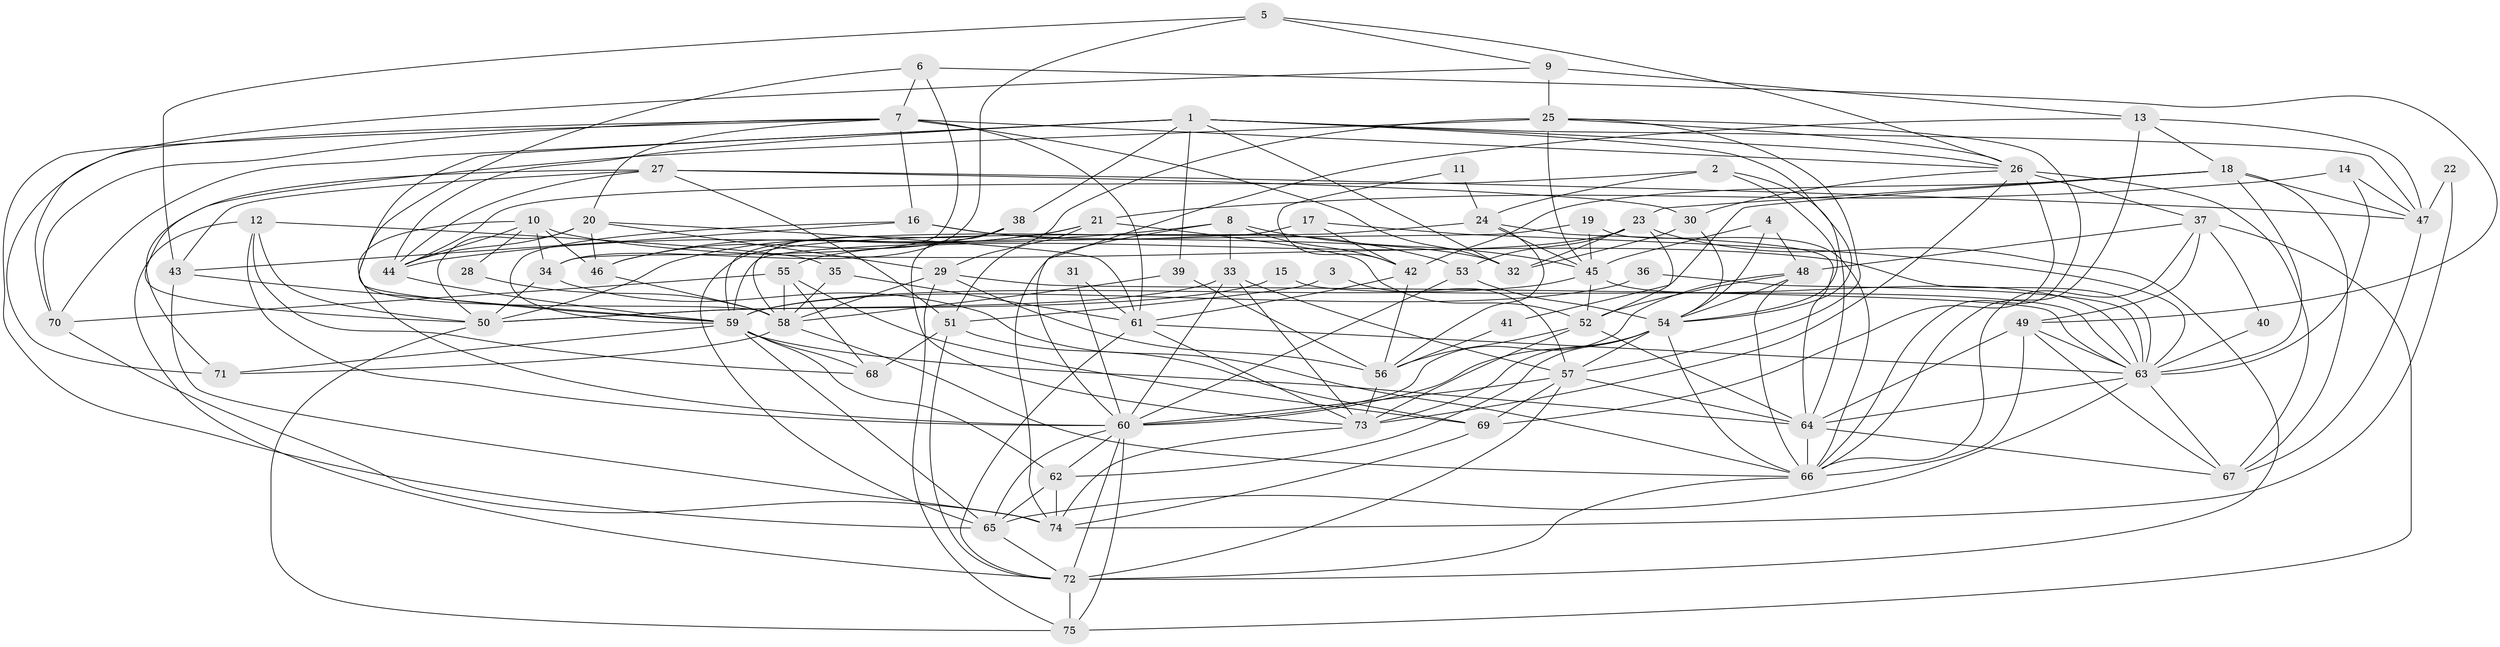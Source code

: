 // original degree distribution, {5: 0.1610738255033557, 3: 0.28187919463087246, 4: 0.2550335570469799, 2: 0.14093959731543623, 6: 0.10067114093959731, 7: 0.04697986577181208, 8: 0.006711409395973154, 9: 0.006711409395973154}
// Generated by graph-tools (version 1.1) at 2025/26/03/09/25 03:26:15]
// undirected, 75 vertices, 216 edges
graph export_dot {
graph [start="1"]
  node [color=gray90,style=filled];
  1;
  2;
  3;
  4;
  5;
  6;
  7;
  8;
  9;
  10;
  11;
  12;
  13;
  14;
  15;
  16;
  17;
  18;
  19;
  20;
  21;
  22;
  23;
  24;
  25;
  26;
  27;
  28;
  29;
  30;
  31;
  32;
  33;
  34;
  35;
  36;
  37;
  38;
  39;
  40;
  41;
  42;
  43;
  44;
  45;
  46;
  47;
  48;
  49;
  50;
  51;
  52;
  53;
  54;
  55;
  56;
  57;
  58;
  59;
  60;
  61;
  62;
  63;
  64;
  65;
  66;
  67;
  68;
  69;
  70;
  71;
  72;
  73;
  74;
  75;
  1 -- 26 [weight=1.0];
  1 -- 32 [weight=1.0];
  1 -- 38 [weight=1.0];
  1 -- 39 [weight=1.0];
  1 -- 44 [weight=1.0];
  1 -- 47 [weight=1.0];
  1 -- 54 [weight=1.0];
  1 -- 59 [weight=1.0];
  1 -- 70 [weight=1.0];
  2 -- 24 [weight=1.0];
  2 -- 44 [weight=1.0];
  2 -- 54 [weight=1.0];
  2 -- 64 [weight=1.0];
  3 -- 51 [weight=1.0];
  3 -- 57 [weight=1.0];
  4 -- 45 [weight=1.0];
  4 -- 48 [weight=1.0];
  4 -- 54 [weight=1.0];
  5 -- 9 [weight=1.0];
  5 -- 26 [weight=1.0];
  5 -- 34 [weight=1.0];
  5 -- 43 [weight=1.0];
  6 -- 7 [weight=1.0];
  6 -- 34 [weight=1.0];
  6 -- 49 [weight=1.0];
  6 -- 58 [weight=1.0];
  7 -- 16 [weight=1.0];
  7 -- 20 [weight=1.0];
  7 -- 26 [weight=1.0];
  7 -- 32 [weight=1.0];
  7 -- 61 [weight=1.0];
  7 -- 65 [weight=1.0];
  7 -- 70 [weight=1.0];
  7 -- 71 [weight=1.0];
  8 -- 33 [weight=1.0];
  8 -- 42 [weight=1.0];
  8 -- 44 [weight=1.0];
  8 -- 45 [weight=1.0];
  8 -- 74 [weight=1.0];
  9 -- 13 [weight=1.0];
  9 -- 25 [weight=2.0];
  9 -- 70 [weight=1.0];
  10 -- 28 [weight=1.0];
  10 -- 34 [weight=1.0];
  10 -- 44 [weight=1.0];
  10 -- 46 [weight=1.0];
  10 -- 60 [weight=1.0];
  10 -- 63 [weight=1.0];
  11 -- 24 [weight=1.0];
  11 -- 42 [weight=1.0];
  12 -- 35 [weight=1.0];
  12 -- 50 [weight=1.0];
  12 -- 60 [weight=1.0];
  12 -- 68 [weight=1.0];
  12 -- 72 [weight=1.0];
  13 -- 18 [weight=1.0];
  13 -- 47 [weight=1.0];
  13 -- 60 [weight=1.0];
  13 -- 66 [weight=1.0];
  14 -- 21 [weight=1.0];
  14 -- 47 [weight=1.0];
  14 -- 63 [weight=1.0];
  15 -- 50 [weight=1.0];
  15 -- 63 [weight=1.0];
  16 -- 32 [weight=1.0];
  16 -- 43 [weight=1.0];
  16 -- 53 [weight=1.0];
  16 -- 59 [weight=1.0];
  17 -- 42 [weight=1.0];
  17 -- 59 [weight=1.0];
  17 -- 63 [weight=1.0];
  18 -- 23 [weight=1.0];
  18 -- 41 [weight=1.0];
  18 -- 42 [weight=1.0];
  18 -- 47 [weight=2.0];
  18 -- 63 [weight=1.0];
  18 -- 67 [weight=1.0];
  19 -- 45 [weight=1.0];
  19 -- 59 [weight=1.0];
  19 -- 66 [weight=1.0];
  20 -- 29 [weight=1.0];
  20 -- 44 [weight=1.0];
  20 -- 46 [weight=1.0];
  20 -- 50 [weight=1.0];
  20 -- 61 [weight=1.0];
  21 -- 46 [weight=1.0];
  21 -- 50 [weight=1.0];
  21 -- 51 [weight=1.0];
  21 -- 52 [weight=1.0];
  22 -- 47 [weight=1.0];
  22 -- 74 [weight=1.0];
  23 -- 32 [weight=1.0];
  23 -- 52 [weight=1.0];
  23 -- 53 [weight=1.0];
  23 -- 55 [weight=1.0];
  23 -- 72 [weight=1.0];
  24 -- 45 [weight=1.0];
  24 -- 56 [weight=1.0];
  24 -- 64 [weight=1.0];
  24 -- 65 [weight=1.0];
  25 -- 26 [weight=1.0];
  25 -- 29 [weight=1.0];
  25 -- 45 [weight=1.0];
  25 -- 50 [weight=1.0];
  25 -- 57 [weight=1.0];
  25 -- 66 [weight=1.0];
  26 -- 30 [weight=1.0];
  26 -- 37 [weight=1.0];
  26 -- 67 [weight=1.0];
  26 -- 69 [weight=1.0];
  26 -- 73 [weight=1.0];
  27 -- 30 [weight=1.0];
  27 -- 43 [weight=1.0];
  27 -- 44 [weight=1.0];
  27 -- 47 [weight=1.0];
  27 -- 51 [weight=1.0];
  27 -- 71 [weight=1.0];
  28 -- 58 [weight=1.0];
  29 -- 56 [weight=1.0];
  29 -- 58 [weight=1.0];
  29 -- 63 [weight=1.0];
  29 -- 75 [weight=1.0];
  30 -- 32 [weight=1.0];
  30 -- 54 [weight=1.0];
  31 -- 60 [weight=1.0];
  31 -- 61 [weight=1.0];
  33 -- 50 [weight=1.0];
  33 -- 57 [weight=1.0];
  33 -- 60 [weight=1.0];
  33 -- 73 [weight=1.0];
  34 -- 50 [weight=1.0];
  34 -- 66 [weight=1.0];
  35 -- 58 [weight=1.0];
  35 -- 61 [weight=1.0];
  36 -- 59 [weight=1.0];
  36 -- 63 [weight=1.0];
  37 -- 40 [weight=1.0];
  37 -- 48 [weight=1.0];
  37 -- 49 [weight=1.0];
  37 -- 66 [weight=1.0];
  37 -- 75 [weight=1.0];
  38 -- 46 [weight=1.0];
  38 -- 58 [weight=1.0];
  38 -- 73 [weight=1.0];
  39 -- 56 [weight=1.0];
  39 -- 58 [weight=1.0];
  40 -- 63 [weight=1.0];
  41 -- 56 [weight=1.0];
  42 -- 56 [weight=1.0];
  42 -- 61 [weight=1.0];
  43 -- 59 [weight=1.0];
  43 -- 74 [weight=1.0];
  44 -- 59 [weight=1.0];
  45 -- 52 [weight=1.0];
  45 -- 59 [weight=1.0];
  45 -- 63 [weight=1.0];
  46 -- 58 [weight=1.0];
  47 -- 67 [weight=1.0];
  48 -- 52 [weight=1.0];
  48 -- 54 [weight=1.0];
  48 -- 60 [weight=1.0];
  48 -- 66 [weight=1.0];
  49 -- 63 [weight=1.0];
  49 -- 64 [weight=1.0];
  49 -- 66 [weight=1.0];
  49 -- 67 [weight=1.0];
  50 -- 75 [weight=1.0];
  51 -- 68 [weight=1.0];
  51 -- 69 [weight=1.0];
  51 -- 72 [weight=1.0];
  52 -- 56 [weight=1.0];
  52 -- 64 [weight=1.0];
  52 -- 73 [weight=1.0];
  53 -- 54 [weight=1.0];
  53 -- 60 [weight=1.0];
  54 -- 57 [weight=1.0];
  54 -- 60 [weight=1.0];
  54 -- 62 [weight=1.0];
  54 -- 66 [weight=1.0];
  54 -- 73 [weight=1.0];
  55 -- 58 [weight=1.0];
  55 -- 68 [weight=1.0];
  55 -- 69 [weight=1.0];
  55 -- 70 [weight=1.0];
  56 -- 73 [weight=1.0];
  57 -- 60 [weight=1.0];
  57 -- 64 [weight=1.0];
  57 -- 69 [weight=1.0];
  57 -- 72 [weight=1.0];
  58 -- 66 [weight=1.0];
  58 -- 71 [weight=1.0];
  59 -- 62 [weight=1.0];
  59 -- 64 [weight=1.0];
  59 -- 65 [weight=1.0];
  59 -- 68 [weight=1.0];
  59 -- 71 [weight=1.0];
  60 -- 62 [weight=1.0];
  60 -- 65 [weight=2.0];
  60 -- 72 [weight=1.0];
  60 -- 75 [weight=1.0];
  61 -- 63 [weight=1.0];
  61 -- 72 [weight=1.0];
  61 -- 73 [weight=1.0];
  62 -- 65 [weight=1.0];
  62 -- 74 [weight=2.0];
  63 -- 64 [weight=1.0];
  63 -- 65 [weight=1.0];
  63 -- 67 [weight=1.0];
  64 -- 66 [weight=1.0];
  64 -- 67 [weight=1.0];
  65 -- 72 [weight=1.0];
  66 -- 72 [weight=1.0];
  69 -- 74 [weight=1.0];
  70 -- 74 [weight=1.0];
  72 -- 75 [weight=1.0];
  73 -- 74 [weight=1.0];
}
